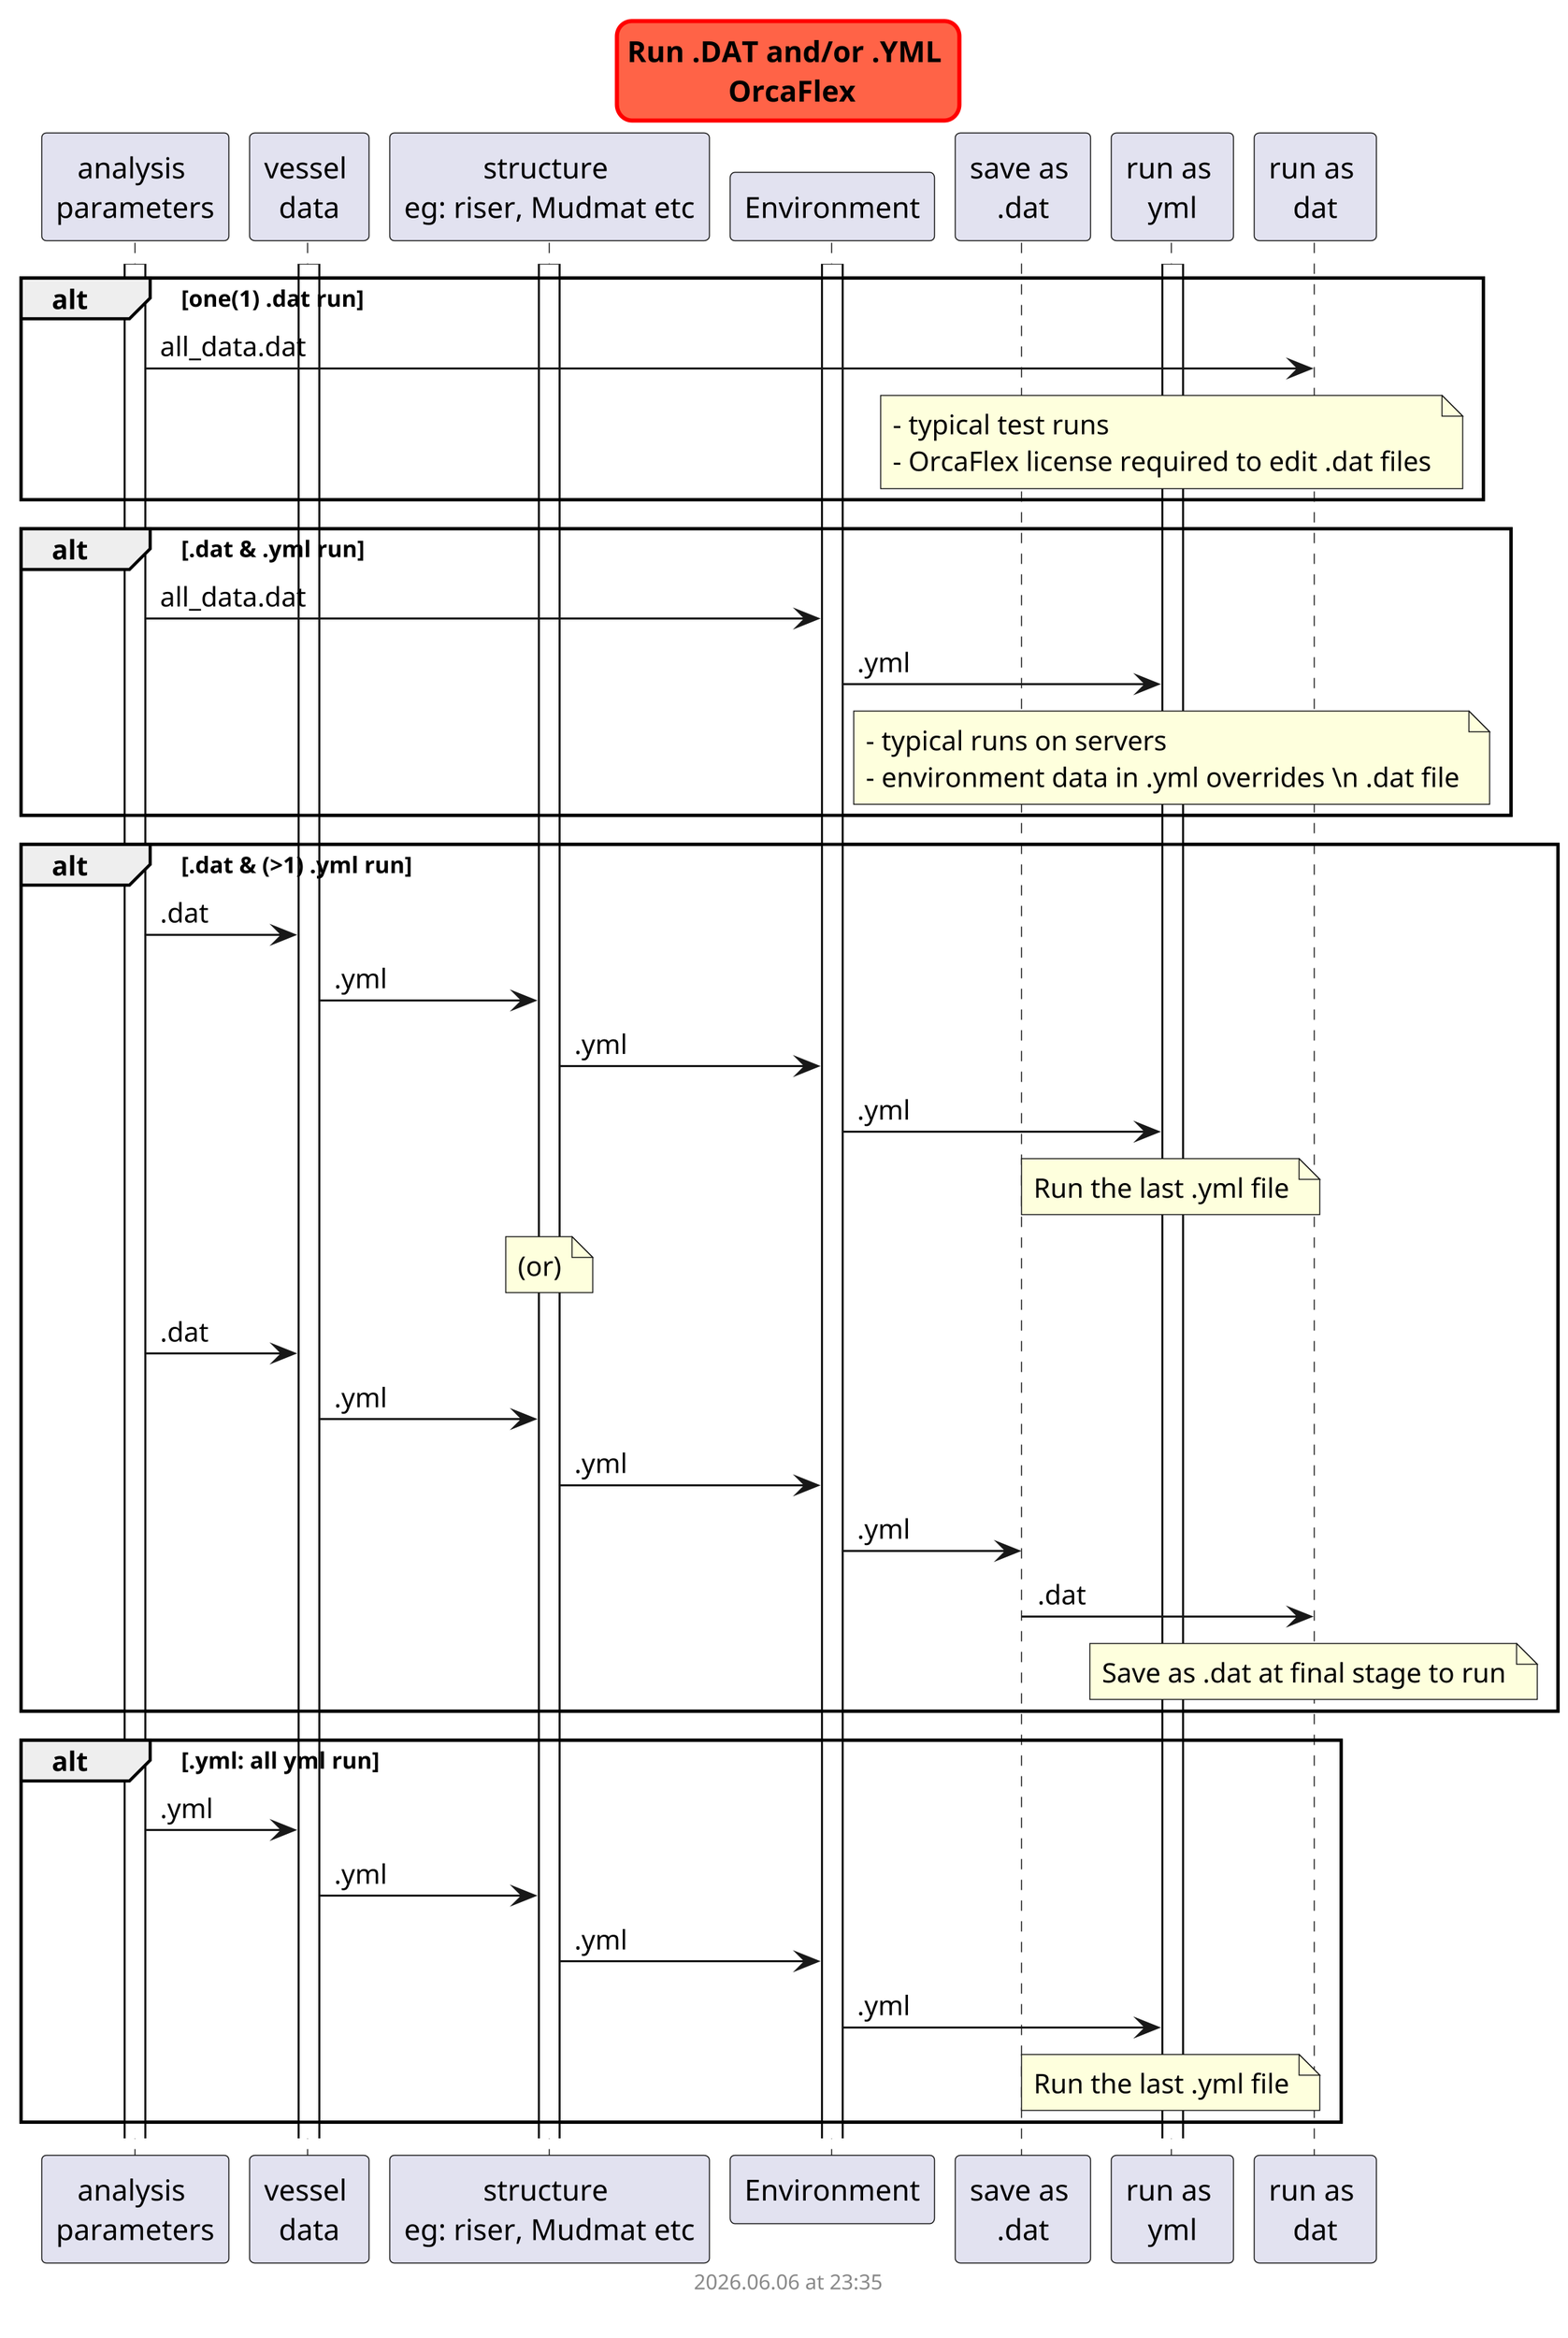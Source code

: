 @startuml yaml_runs_in_orcaflex
scale 3
skinparam titleBorderRoundCorner 15
skinparam titleBorderThickness 2
skinparam titleBorderColor red
skinparam titleBackgroundColor Tomato

title Run .DAT and/or .YML \n OrcaFlex

    participant "analysis \nparameters" as analysis_params
    participant "vessel \ndata" as vessel_data
    participant "structure \neg: riser, Mudmat etc" as structure
    participant Environment
    participant "save as \n.dat" as save_dat
    participant "run as \nyml" as run_yml
    participant "run as \ndat" as run_dat
    
    activate analysis_params
    activate vessel_data
    activate structure
    activate Environment
    activate run_yml

    alt one(1) .dat run

        analysis_params-> run_dat:all_data.dat
        note over run_yml
            - typical test runs
            - OrcaFlex license required to edit .dat files
        end note

   
    end group

    alt .dat & .yml run

        analysis_params-> Environment:all_data.dat
        Environment-> run_yml:.yml
        note over run_yml 
            - typical runs on servers
            - environment data in .yml overrides \n .dat file
        end note

    end group

    alt .dat & (>1) .yml run

        analysis_params-> vessel_data:.dat
        vessel_data-> structure:.yml
        structure-> Environment:.yml
        Environment-> run_yml:.yml
        note over run_yml: Run the last .yml file

        note over structure: (or)
        analysis_params-> vessel_data:.dat
        vessel_data-> structure:.yml
        structure-> Environment:.yml
        Environment-> save_dat:.yml
        save_dat-> run_dat:.dat

        note over run_dat: Save as .dat at final stage to run
    
    end group


    alt .yml: all yml run
   
        analysis_params-> vessel_data:.yml
        vessel_data-> structure:.yml
        structure-> Environment:.yml
        Environment-> run_yml:.yml

        note over run_yml: Run the last .yml file

    end group



footer
%date("yyyy.MM.dd' at 'HH:mm")
%filename()
end footer

@enduml